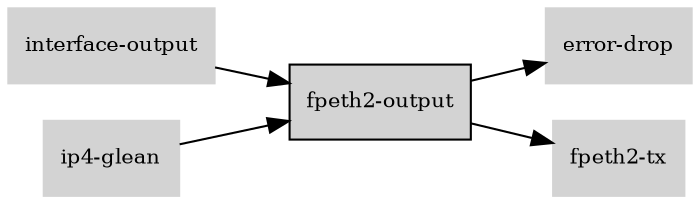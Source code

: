 digraph "fpeth2_output_subgraph" {
  rankdir=LR;
  node [shape=box, style=filled, fontsize=10, color=lightgray, fontcolor=black, fillcolor=lightgray];
  "fpeth2-output" [color=black, fontcolor=black, fillcolor=lightgray];
  edge [fontsize=8];
  "fpeth2-output" -> "error-drop";
  "fpeth2-output" -> "fpeth2-tx";
  "interface-output" -> "fpeth2-output";
  "ip4-glean" -> "fpeth2-output";
}
